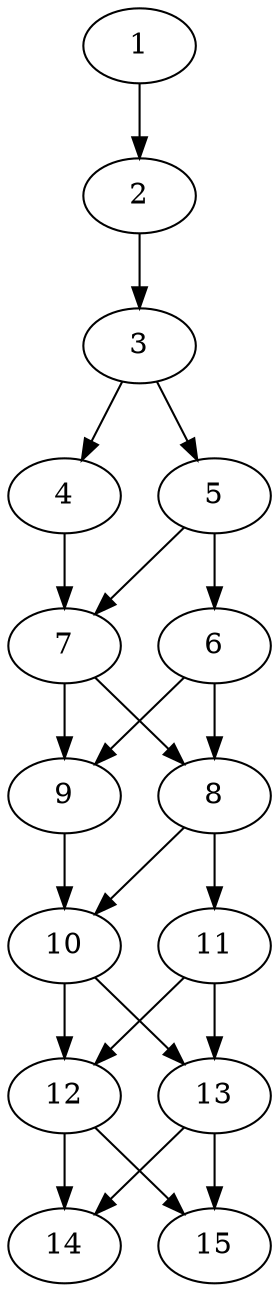 // DAG automatically generated by daggen at Thu Oct  3 13:59:26 2019
// ./daggen --dot -n 15 --ccr 0.5 --fat 0.3 --regular 0.9 --density 0.7 --mindata 5242880 --maxdata 52428800 
digraph G {
  1 [size="53366784", alpha="0.03", expect_size="26683392"] 
  1 -> 2 [size ="26683392"]
  2 [size="27918336", alpha="0.17", expect_size="13959168"] 
  2 -> 3 [size ="13959168"]
  3 [size="99248128", alpha="0.15", expect_size="49624064"] 
  3 -> 4 [size ="49624064"]
  3 -> 5 [size ="49624064"]
  4 [size="41134080", alpha="0.14", expect_size="20567040"] 
  4 -> 7 [size ="20567040"]
  5 [size="52078592", alpha="0.01", expect_size="26039296"] 
  5 -> 6 [size ="26039296"]
  5 -> 7 [size ="26039296"]
  6 [size="43608064", alpha="0.16", expect_size="21804032"] 
  6 -> 8 [size ="21804032"]
  6 -> 9 [size ="21804032"]
  7 [size="95107072", alpha="0.06", expect_size="47553536"] 
  7 -> 8 [size ="47553536"]
  7 -> 9 [size ="47553536"]
  8 [size="86011904", alpha="0.12", expect_size="43005952"] 
  8 -> 10 [size ="43005952"]
  8 -> 11 [size ="43005952"]
  9 [size="97003520", alpha="0.09", expect_size="48501760"] 
  9 -> 10 [size ="48501760"]
  10 [size="89217024", alpha="0.06", expect_size="44608512"] 
  10 -> 12 [size ="44608512"]
  10 -> 13 [size ="44608512"]
  11 [size="76177408", alpha="0.12", expect_size="38088704"] 
  11 -> 12 [size ="38088704"]
  11 -> 13 [size ="38088704"]
  12 [size="92497920", alpha="0.14", expect_size="46248960"] 
  12 -> 14 [size ="46248960"]
  12 -> 15 [size ="46248960"]
  13 [size="77623296", alpha="0.17", expect_size="38811648"] 
  13 -> 14 [size ="38811648"]
  13 -> 15 [size ="38811648"]
  14 [size="55988224", alpha="0.07", expect_size="27994112"] 
  15 [size="25575424", alpha="0.03", expect_size="12787712"] 
}

